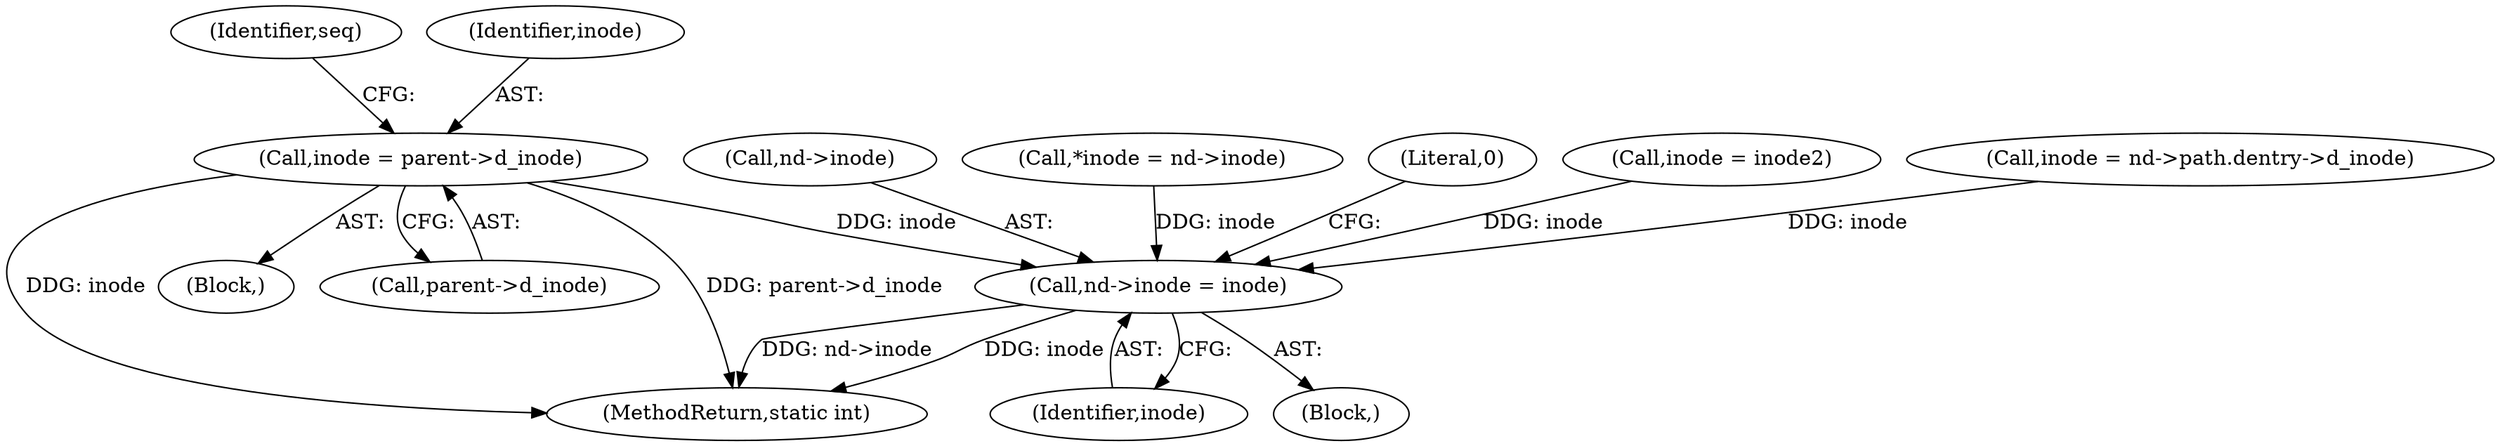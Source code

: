 digraph "0_linux_397d425dc26da728396e66d392d5dcb8dac30c37_0@pointer" {
"1000163" [label="(Call,inode = parent->d_inode)"];
"1000378" [label="(Call,nd->inode = inode)"];
"1000169" [label="(Identifier,seq)"];
"1000378" [label="(Call,nd->inode = inode)"];
"1000165" [label="(Call,parent->d_inode)"];
"1000163" [label="(Call,inode = parent->d_inode)"];
"1000164" [label="(Identifier,inode)"];
"1000382" [label="(Identifier,inode)"];
"1000147" [label="(Block,)"];
"1000379" [label="(Call,nd->inode)"];
"1000105" [label="(Call,*inode = nd->inode)"];
"1000384" [label="(Literal,0)"];
"1000289" [label="(Call,inode = inode2)"];
"1000356" [label="(Call,inode = nd->path.dentry->d_inode)"];
"1000385" [label="(MethodReturn,static int)"];
"1000103" [label="(Block,)"];
"1000163" -> "1000147"  [label="AST: "];
"1000163" -> "1000165"  [label="CFG: "];
"1000164" -> "1000163"  [label="AST: "];
"1000165" -> "1000163"  [label="AST: "];
"1000169" -> "1000163"  [label="CFG: "];
"1000163" -> "1000385"  [label="DDG: inode"];
"1000163" -> "1000385"  [label="DDG: parent->d_inode"];
"1000163" -> "1000378"  [label="DDG: inode"];
"1000378" -> "1000103"  [label="AST: "];
"1000378" -> "1000382"  [label="CFG: "];
"1000379" -> "1000378"  [label="AST: "];
"1000382" -> "1000378"  [label="AST: "];
"1000384" -> "1000378"  [label="CFG: "];
"1000378" -> "1000385"  [label="DDG: nd->inode"];
"1000378" -> "1000385"  [label="DDG: inode"];
"1000289" -> "1000378"  [label="DDG: inode"];
"1000356" -> "1000378"  [label="DDG: inode"];
"1000105" -> "1000378"  [label="DDG: inode"];
}
